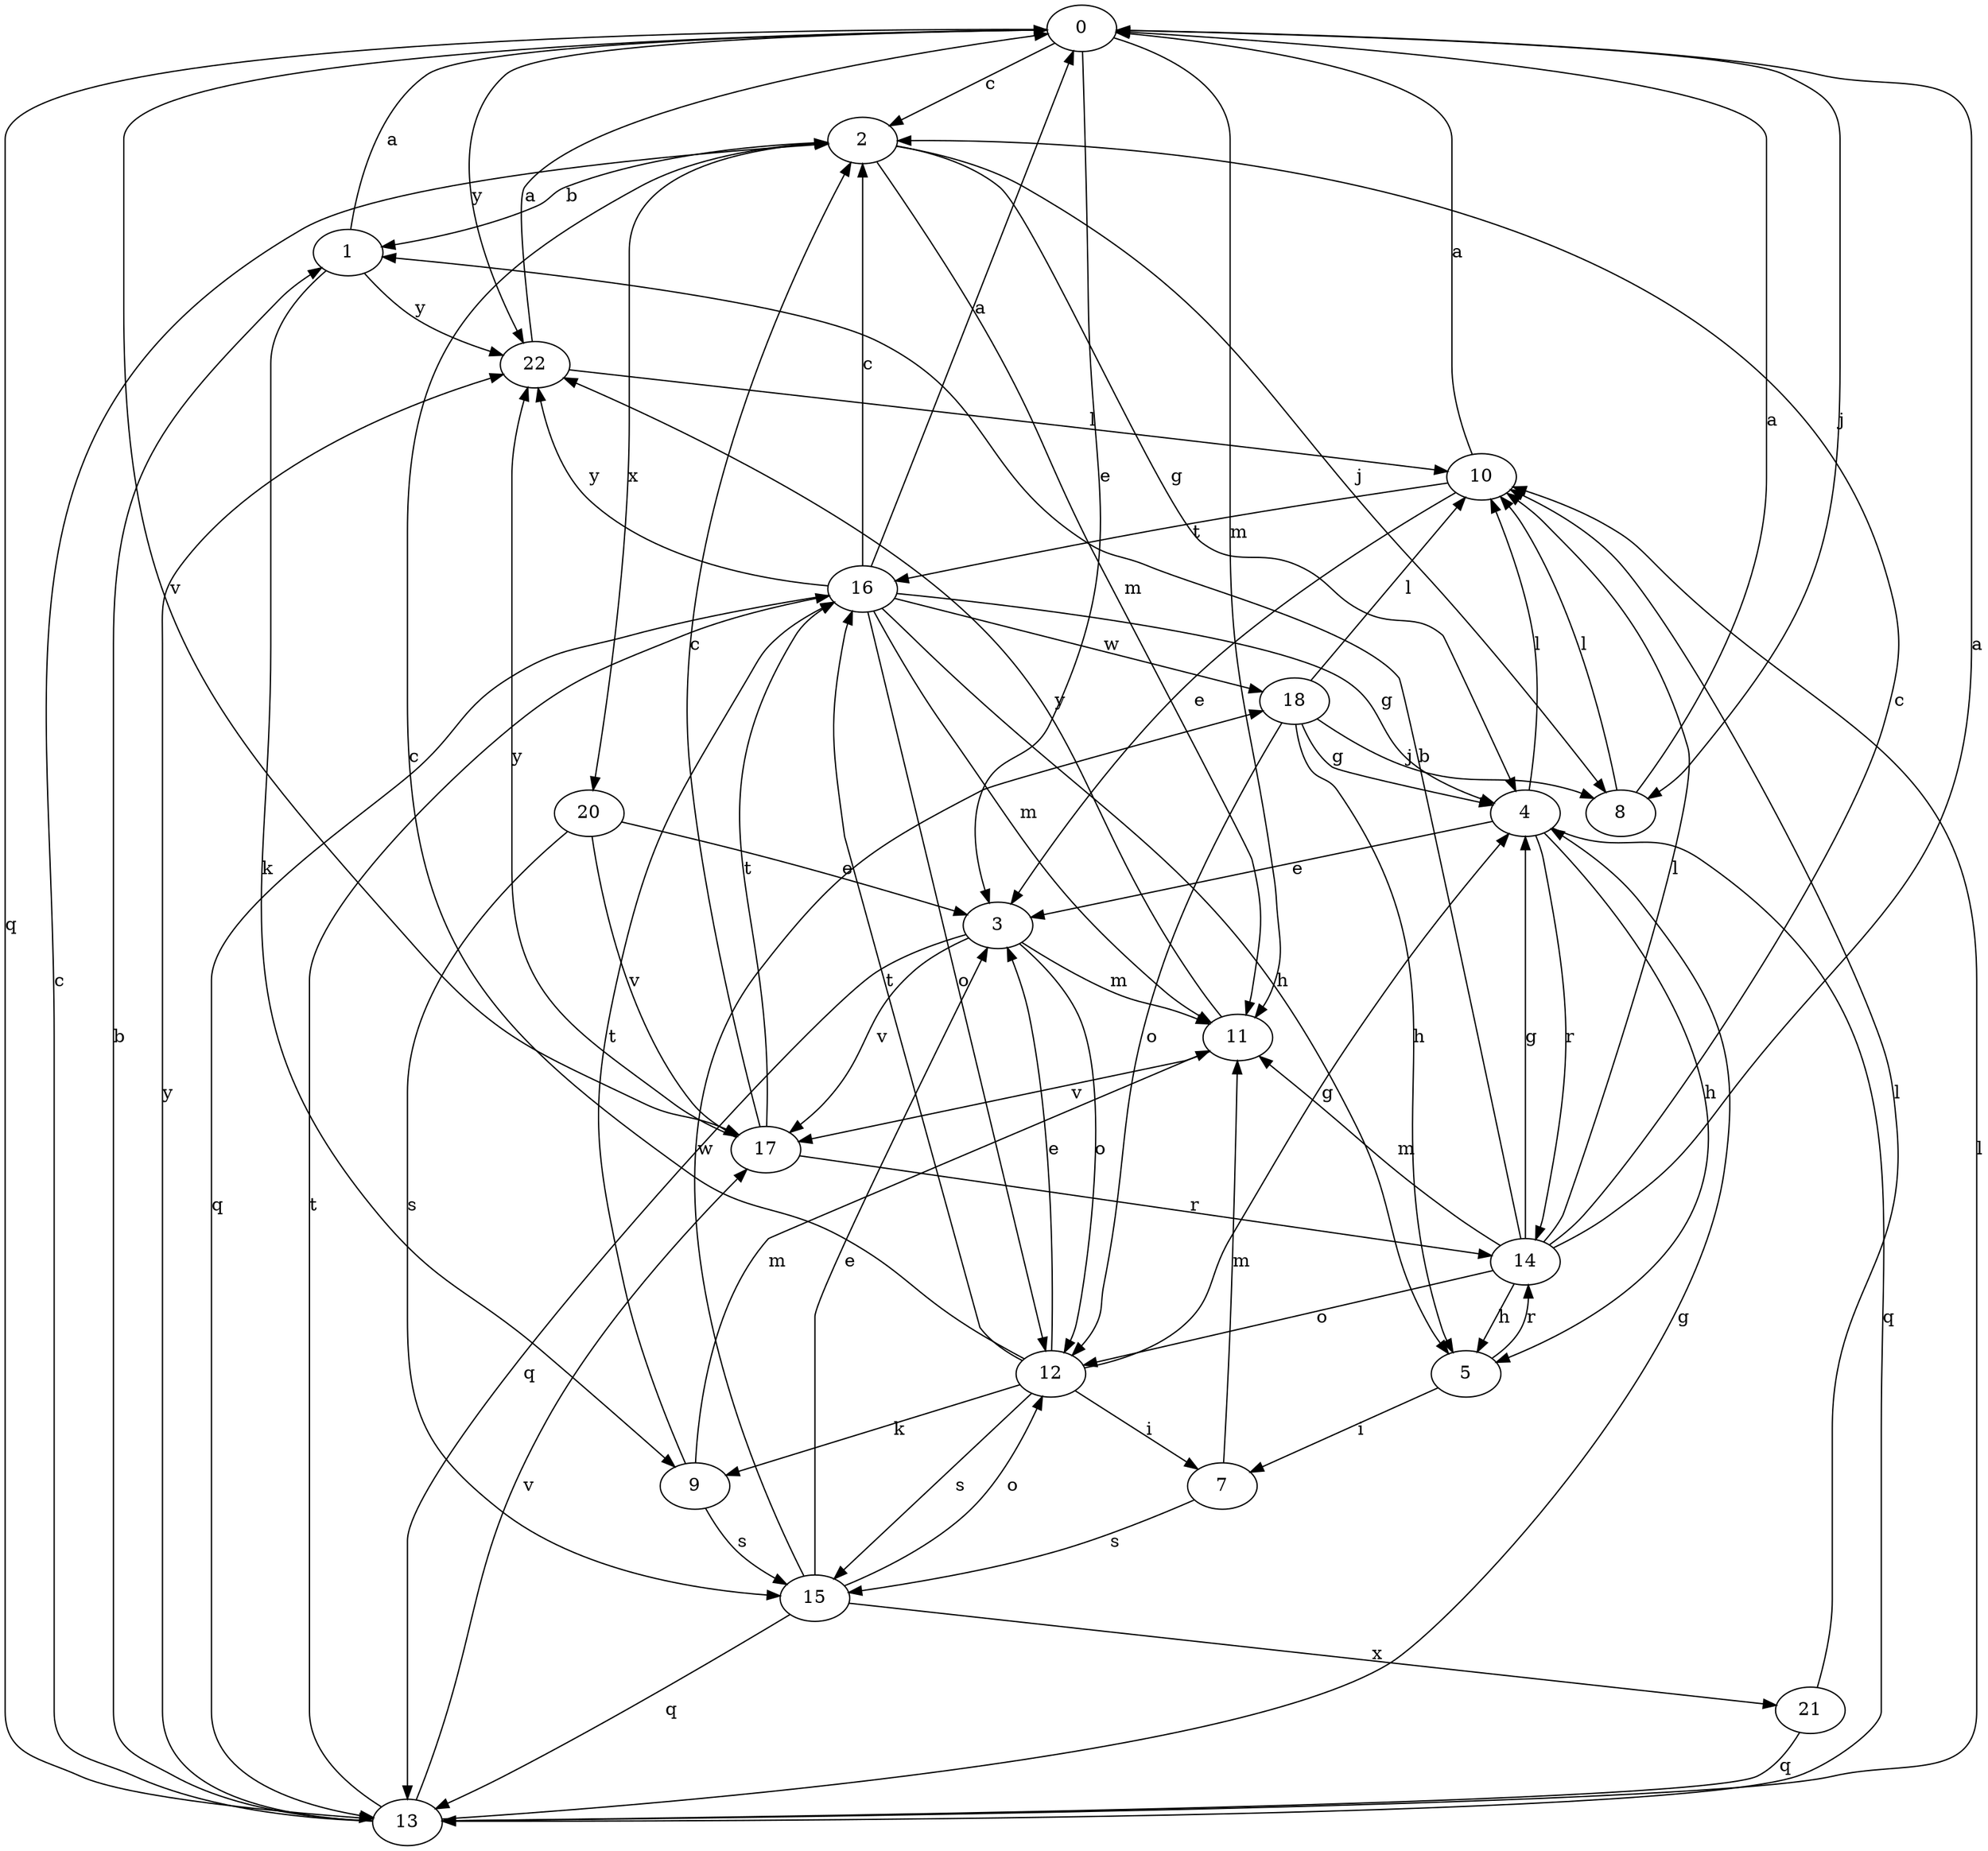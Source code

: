 strict digraph  {
0;
1;
2;
3;
4;
5;
7;
8;
9;
10;
11;
12;
13;
14;
15;
16;
17;
18;
20;
21;
22;
0 -> 2  [label=c];
0 -> 3  [label=e];
0 -> 8  [label=j];
0 -> 11  [label=m];
0 -> 13  [label=q];
0 -> 17  [label=v];
0 -> 22  [label=y];
1 -> 0  [label=a];
1 -> 9  [label=k];
1 -> 22  [label=y];
2 -> 1  [label=b];
2 -> 4  [label=g];
2 -> 8  [label=j];
2 -> 11  [label=m];
2 -> 20  [label=x];
3 -> 11  [label=m];
3 -> 12  [label=o];
3 -> 13  [label=q];
3 -> 17  [label=v];
4 -> 3  [label=e];
4 -> 5  [label=h];
4 -> 10  [label=l];
4 -> 13  [label=q];
4 -> 14  [label=r];
5 -> 7  [label=i];
5 -> 14  [label=r];
7 -> 11  [label=m];
7 -> 15  [label=s];
8 -> 0  [label=a];
8 -> 10  [label=l];
9 -> 11  [label=m];
9 -> 15  [label=s];
9 -> 16  [label=t];
10 -> 0  [label=a];
10 -> 3  [label=e];
10 -> 16  [label=t];
11 -> 17  [label=v];
11 -> 22  [label=y];
12 -> 2  [label=c];
12 -> 3  [label=e];
12 -> 4  [label=g];
12 -> 7  [label=i];
12 -> 9  [label=k];
12 -> 15  [label=s];
12 -> 16  [label=t];
13 -> 1  [label=b];
13 -> 2  [label=c];
13 -> 4  [label=g];
13 -> 10  [label=l];
13 -> 16  [label=t];
13 -> 17  [label=v];
13 -> 22  [label=y];
14 -> 0  [label=a];
14 -> 1  [label=b];
14 -> 2  [label=c];
14 -> 4  [label=g];
14 -> 5  [label=h];
14 -> 10  [label=l];
14 -> 11  [label=m];
14 -> 12  [label=o];
15 -> 3  [label=e];
15 -> 12  [label=o];
15 -> 13  [label=q];
15 -> 18  [label=w];
15 -> 21  [label=x];
16 -> 0  [label=a];
16 -> 2  [label=c];
16 -> 4  [label=g];
16 -> 5  [label=h];
16 -> 11  [label=m];
16 -> 12  [label=o];
16 -> 13  [label=q];
16 -> 18  [label=w];
16 -> 22  [label=y];
17 -> 2  [label=c];
17 -> 14  [label=r];
17 -> 16  [label=t];
17 -> 22  [label=y];
18 -> 4  [label=g];
18 -> 5  [label=h];
18 -> 8  [label=j];
18 -> 10  [label=l];
18 -> 12  [label=o];
20 -> 3  [label=e];
20 -> 15  [label=s];
20 -> 17  [label=v];
21 -> 10  [label=l];
21 -> 13  [label=q];
22 -> 0  [label=a];
22 -> 10  [label=l];
}
